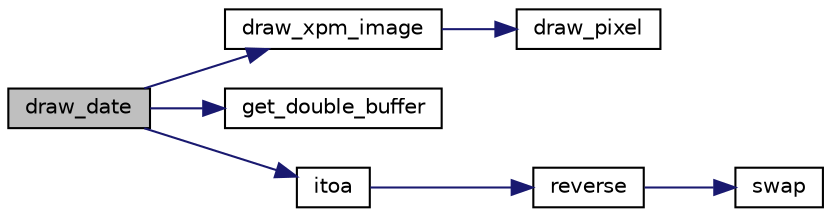 digraph "draw_date"
{
 // LATEX_PDF_SIZE
  edge [fontname="Helvetica",fontsize="10",labelfontname="Helvetica",labelfontsize="10"];
  node [fontname="Helvetica",fontsize="10",shape=record];
  rankdir="LR";
  Node1 [label="draw_date",height=0.2,width=0.4,color="black", fillcolor="grey75", style="filled", fontcolor="black",tooltip="Draw the date."];
  Node1 -> Node2 [color="midnightblue",fontsize="10",style="solid",fontname="Helvetica"];
  Node2 [label="draw_xpm_image",height=0.2,width=0.4,color="black", fillcolor="white", style="filled",URL="$vc_8c.html#a0cf63b55241db8e042bd55d93901566d",tooltip="Draws an XPM on the screen at specified coordinates."];
  Node2 -> Node3 [color="midnightblue",fontsize="10",style="solid",fontname="Helvetica"];
  Node3 [label="draw_pixel",height=0.2,width=0.4,color="black", fillcolor="white", style="filled",URL="$vc_8c.html#a82c7d64d78290967cdb6c47aefe16b78",tooltip="Draw a pixel on the screen."];
  Node1 -> Node4 [color="midnightblue",fontsize="10",style="solid",fontname="Helvetica"];
  Node4 [label="get_double_buffer",height=0.2,width=0.4,color="black", fillcolor="white", style="filled",URL="$vc_8c.html#a55c5883685bf347fccf094f10aa399e8",tooltip="Get double buffer."];
  Node1 -> Node5 [color="midnightblue",fontsize="10",style="solid",fontname="Helvetica"];
  Node5 [label="itoa",height=0.2,width=0.4,color="black", fillcolor="white", style="filled",URL="$sentences_8c.html#a7e23ebebd89544f52813761ecd3aba09",tooltip="Implement itoa() from C - convert a value in a specific base to an array of chars."];
  Node5 -> Node6 [color="midnightblue",fontsize="10",style="solid",fontname="Helvetica"];
  Node6 [label="reverse",height=0.2,width=0.4,color="black", fillcolor="white", style="filled",URL="$sentences_8c.html#ac8a933084935cebe42203f95291c8834",tooltip="Reverse buffer[i..j] - auxiliar function for itoa()"];
  Node6 -> Node7 [color="midnightblue",fontsize="10",style="solid",fontname="Helvetica"];
  Node7 [label="swap",height=0.2,width=0.4,color="black", fillcolor="white", style="filled",URL="$sentences_8c.html#a5caa2956a259c15d67de63fcddff3e57",tooltip="Swap two chars."];
}
